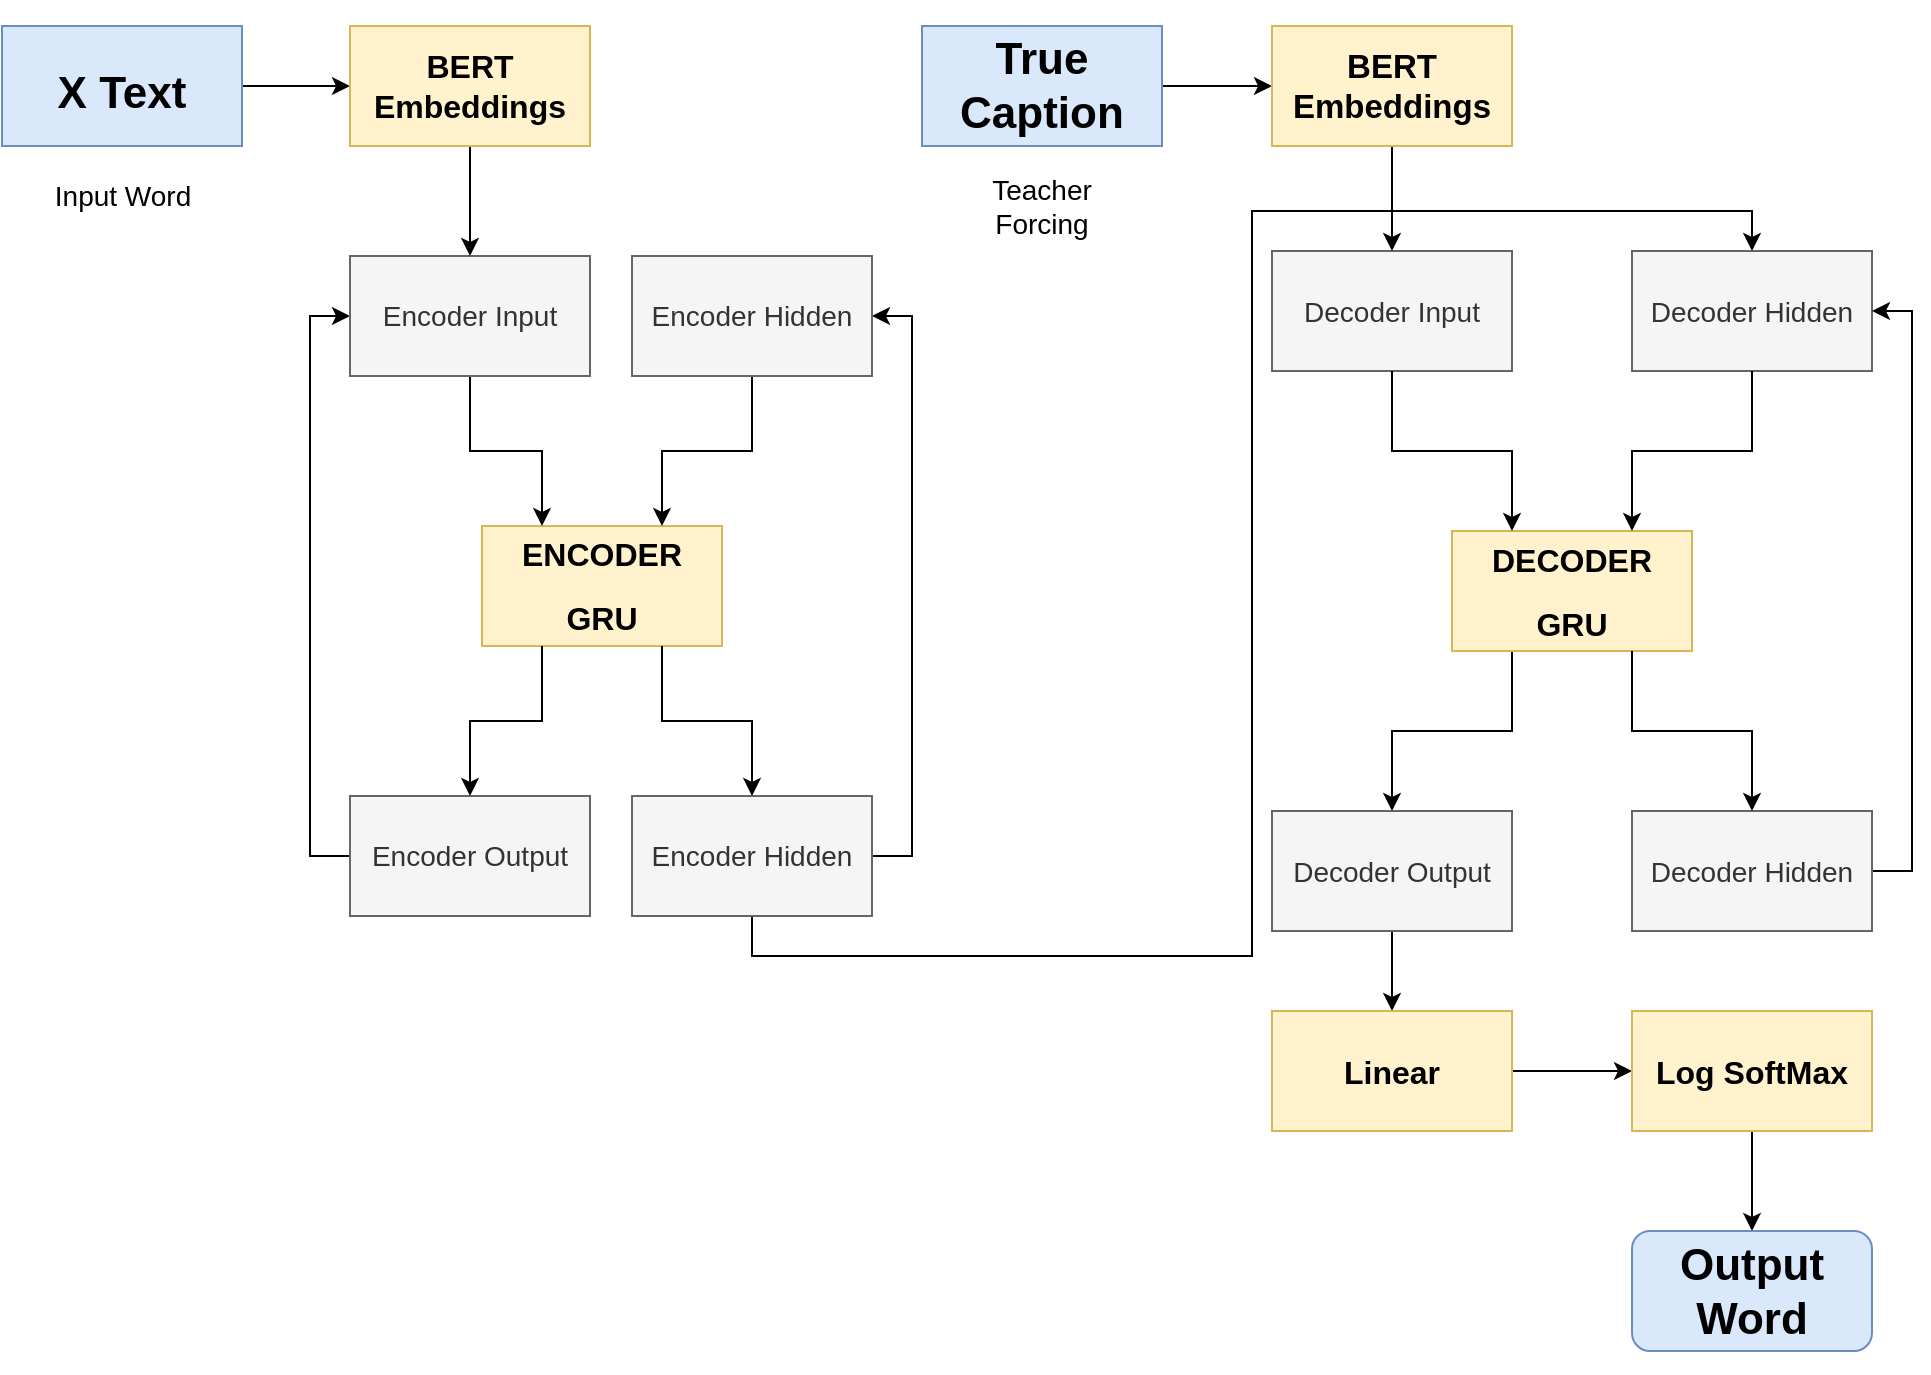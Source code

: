 <mxfile version="21.2.9" type="device">
  <diagram name="Page-1" id="TlMwnQjnRhhHXj-LDs2I">
    <mxGraphModel dx="1313" dy="316" grid="1" gridSize="10" guides="1" tooltips="1" connect="1" arrows="1" fold="1" page="0" pageScale="1" pageWidth="827" pageHeight="1169" math="0" shadow="0">
      <root>
        <mxCell id="0" />
        <mxCell id="1" parent="0" />
        <mxCell id="wTj-LmQybkQj6b1fmFyi-79" value="" style="edgeStyle=orthogonalEdgeStyle;rounded=0;orthogonalLoop=1;jettySize=auto;html=1;" parent="1" source="wTj-LmQybkQj6b1fmFyi-2" target="wTj-LmQybkQj6b1fmFyi-66" edge="1">
          <mxGeometry relative="1" as="geometry" />
        </mxCell>
        <mxCell id="wTj-LmQybkQj6b1fmFyi-2" value="&lt;h2 style=&quot;&quot;&gt;&lt;font style=&quot;font-size: 22px;&quot;&gt;X Text&lt;/font&gt;&lt;/h2&gt;" style="rounded=0;whiteSpace=wrap;html=1;fillColor=#dae8fc;strokeColor=#6c8ebf;fontSize=20;" parent="1" vertex="1">
          <mxGeometry x="180" y="620" width="120" height="60" as="geometry" />
        </mxCell>
        <mxCell id="wTj-LmQybkQj6b1fmFyi-3" value="Input Word" style="text;html=1;align=center;verticalAlign=middle;resizable=0;points=[];autosize=1;strokeColor=none;fillColor=none;fontSize=14;fontFamily=Helvetica;fontColor=default;rounded=0;glass=0;" parent="1" vertex="1">
          <mxGeometry x="195" y="690" width="90" height="30" as="geometry" />
        </mxCell>
        <mxCell id="wTj-LmQybkQj6b1fmFyi-11" value="Encoder Input" style="rounded=0;whiteSpace=wrap;html=1;fontFamily=Helvetica;fontSize=11;fontColor=default;" parent="1" vertex="1">
          <mxGeometry x="354" y="735" width="120" height="60" as="geometry" />
        </mxCell>
        <mxCell id="wTj-LmQybkQj6b1fmFyi-12" value="&lt;h2 style=&quot;font-size: 16px;&quot;&gt;ENCODER&lt;/h2&gt;&lt;h2 style=&quot;font-size: 16px;&quot;&gt;GRU&lt;/h2&gt;" style="rounded=0;whiteSpace=wrap;html=1;fontFamily=Helvetica;fontSize=16;fillColor=#fff2cc;strokeColor=#d6b656;" parent="1" vertex="1">
          <mxGeometry x="420" y="870" width="120" height="60" as="geometry" />
        </mxCell>
        <mxCell id="wTj-LmQybkQj6b1fmFyi-13" style="edgeStyle=orthogonalEdgeStyle;shape=connector;rounded=0;orthogonalLoop=1;jettySize=auto;html=1;exitX=0.5;exitY=1;exitDx=0;exitDy=0;labelBackgroundColor=default;strokeColor=default;fontFamily=Helvetica;fontSize=11;fontColor=default;endArrow=classic;entryX=0.25;entryY=0;entryDx=0;entryDy=0;" parent="1" source="wTj-LmQybkQj6b1fmFyi-11" target="wTj-LmQybkQj6b1fmFyi-12" edge="1">
          <mxGeometry relative="1" as="geometry">
            <mxPoint x="414" y="870" as="targetPoint" />
          </mxGeometry>
        </mxCell>
        <mxCell id="wTj-LmQybkQj6b1fmFyi-14" style="shape=connector;rounded=0;orthogonalLoop=1;jettySize=auto;html=1;exitX=0.5;exitY=1;exitDx=0;exitDy=0;entryX=0.75;entryY=0;entryDx=0;entryDy=0;labelBackgroundColor=default;strokeColor=default;fontFamily=Helvetica;fontSize=11;fontColor=default;endArrow=classic;edgeStyle=orthogonalEdgeStyle;" parent="1" source="wTj-LmQybkQj6b1fmFyi-15" target="wTj-LmQybkQj6b1fmFyi-12" edge="1">
          <mxGeometry relative="1" as="geometry" />
        </mxCell>
        <mxCell id="wTj-LmQybkQj6b1fmFyi-15" value="Encoder Hidden" style="rounded=0;whiteSpace=wrap;html=1;fontFamily=Helvetica;fontSize=11;fontColor=default;" parent="1" vertex="1">
          <mxGeometry x="495" y="735" width="120" height="60" as="geometry" />
        </mxCell>
        <mxCell id="wTj-LmQybkQj6b1fmFyi-16" style="edgeStyle=orthogonalEdgeStyle;shape=connector;rounded=0;orthogonalLoop=1;jettySize=auto;html=1;labelBackgroundColor=default;strokeColor=default;fontFamily=Helvetica;fontSize=11;fontColor=default;endArrow=classic;entryX=0;entryY=0.5;entryDx=0;entryDy=0;exitX=0;exitY=0.5;exitDx=0;exitDy=0;" parent="1" source="wTj-LmQybkQj6b1fmFyi-17" target="wTj-LmQybkQj6b1fmFyi-11" edge="1">
          <mxGeometry relative="1" as="geometry">
            <mxPoint x="294" y="780" as="targetPoint" />
            <mxPoint x="414" y="1005" as="sourcePoint" />
          </mxGeometry>
        </mxCell>
        <mxCell id="wTj-LmQybkQj6b1fmFyi-17" value="Encoder Output" style="rounded=0;whiteSpace=wrap;html=1;fontFamily=Helvetica;fontSize=14;fillColor=#f5f5f5;strokeColor=#666666;fontColor=#333333;" parent="1" vertex="1">
          <mxGeometry x="354" y="1005" width="120" height="60" as="geometry" />
        </mxCell>
        <mxCell id="wTj-LmQybkQj6b1fmFyi-18" style="shape=connector;rounded=0;orthogonalLoop=1;jettySize=auto;html=1;exitX=0.25;exitY=1;exitDx=0;exitDy=0;entryX=0.5;entryY=0;entryDx=0;entryDy=0;labelBackgroundColor=default;strokeColor=default;fontFamily=Helvetica;fontSize=11;fontColor=default;endArrow=classic;edgeStyle=orthogonalEdgeStyle;" parent="1" source="wTj-LmQybkQj6b1fmFyi-12" target="wTj-LmQybkQj6b1fmFyi-17" edge="1">
          <mxGeometry relative="1" as="geometry" />
        </mxCell>
        <mxCell id="wTj-LmQybkQj6b1fmFyi-19" style="edgeStyle=orthogonalEdgeStyle;shape=connector;rounded=0;orthogonalLoop=1;jettySize=auto;html=1;exitX=1;exitY=0.5;exitDx=0;exitDy=0;entryX=1;entryY=0.5;entryDx=0;entryDy=0;labelBackgroundColor=default;strokeColor=default;fontFamily=Helvetica;fontSize=11;fontColor=default;endArrow=classic;" parent="1" source="wTj-LmQybkQj6b1fmFyi-20" target="wTj-LmQybkQj6b1fmFyi-15" edge="1">
          <mxGeometry relative="1" as="geometry" />
        </mxCell>
        <mxCell id="wzCKrsVhundcCCJEaPjD-25" style="edgeStyle=orthogonalEdgeStyle;rounded=0;orthogonalLoop=1;jettySize=auto;html=1;exitX=0.5;exitY=1;exitDx=0;exitDy=0;entryX=0.5;entryY=0;entryDx=0;entryDy=0;" edge="1" parent="1" source="wTj-LmQybkQj6b1fmFyi-20" target="wzCKrsVhundcCCJEaPjD-7">
          <mxGeometry relative="1" as="geometry" />
        </mxCell>
        <mxCell id="wTj-LmQybkQj6b1fmFyi-20" value="Encoder Hidden" style="rounded=0;whiteSpace=wrap;html=1;fontFamily=Helvetica;fontSize=14;fillColor=#f5f5f5;strokeColor=#666666;fontColor=#333333;" parent="1" vertex="1">
          <mxGeometry x="495" y="1005" width="120" height="60" as="geometry" />
        </mxCell>
        <mxCell id="wTj-LmQybkQj6b1fmFyi-21" style="shape=connector;rounded=0;orthogonalLoop=1;jettySize=auto;html=1;entryX=0.5;entryY=0;entryDx=0;entryDy=0;labelBackgroundColor=default;strokeColor=default;fontFamily=Helvetica;fontSize=11;fontColor=default;endArrow=classic;exitX=0.75;exitY=1;exitDx=0;exitDy=0;edgeStyle=orthogonalEdgeStyle;" parent="1" source="wTj-LmQybkQj6b1fmFyi-12" target="wTj-LmQybkQj6b1fmFyi-20" edge="1">
          <mxGeometry relative="1" as="geometry">
            <mxPoint x="510" y="930" as="sourcePoint" />
          </mxGeometry>
        </mxCell>
        <mxCell id="wTj-LmQybkQj6b1fmFyi-33" value="Encoder Input" style="rounded=0;whiteSpace=wrap;html=1;fontFamily=Helvetica;fontSize=14;fillColor=#f5f5f5;strokeColor=#666666;fontColor=#333333;" parent="1" vertex="1">
          <mxGeometry x="354" y="735" width="120" height="60" as="geometry" />
        </mxCell>
        <mxCell id="wTj-LmQybkQj6b1fmFyi-34" value="Encoder Hidden" style="rounded=0;whiteSpace=wrap;html=1;fontFamily=Helvetica;fontSize=14;fillColor=#f5f5f5;strokeColor=#666666;fontColor=#333333;" parent="1" vertex="1">
          <mxGeometry x="495" y="735" width="120" height="60" as="geometry" />
        </mxCell>
        <mxCell id="wTj-LmQybkQj6b1fmFyi-74" value="" style="edgeStyle=orthogonalEdgeStyle;rounded=0;orthogonalLoop=1;jettySize=auto;html=1;" parent="1" target="wTj-LmQybkQj6b1fmFyi-73" edge="1">
          <mxGeometry relative="1" as="geometry">
            <mxPoint x="240" y="1065" as="sourcePoint" />
          </mxGeometry>
        </mxCell>
        <mxCell id="wTj-LmQybkQj6b1fmFyi-37" value="&lt;font style=&quot;font-size: 14px;&quot;&gt;Teacher&lt;br style=&quot;font-size: 14px;&quot;&gt;Forcing&lt;/font&gt;" style="text;html=1;strokeColor=none;fillColor=none;align=center;verticalAlign=middle;whiteSpace=wrap;rounded=0;fontSize=14;fontFamily=Helvetica;fontColor=default;" parent="1" vertex="1">
          <mxGeometry x="655" y="680" width="90" height="60" as="geometry" />
        </mxCell>
        <mxCell id="wTj-LmQybkQj6b1fmFyi-68" style="edgeStyle=orthogonalEdgeStyle;rounded=0;orthogonalLoop=1;jettySize=auto;html=1;exitX=0.5;exitY=1;exitDx=0;exitDy=0;entryX=0.5;entryY=0;entryDx=0;entryDy=0;" parent="1" source="wTj-LmQybkQj6b1fmFyi-66" target="wTj-LmQybkQj6b1fmFyi-33" edge="1">
          <mxGeometry relative="1" as="geometry" />
        </mxCell>
        <mxCell id="wTj-LmQybkQj6b1fmFyi-66" value="&lt;h2&gt;&lt;font style=&quot;font-size: 16px;&quot;&gt;BERT Embeddings&lt;/font&gt;&lt;/h2&gt;" style="rounded=0;whiteSpace=wrap;html=1;fontFamily=Helvetica;fontSize=11;fillColor=#fff2cc;strokeColor=#d6b656;" parent="1" vertex="1">
          <mxGeometry x="354" y="620" width="120" height="60" as="geometry" />
        </mxCell>
        <mxCell id="wzCKrsVhundcCCJEaPjD-1" style="edgeStyle=none;shape=connector;rounded=0;orthogonalLoop=1;jettySize=auto;html=1;exitX=0.5;exitY=1;exitDx=0;exitDy=0;entryX=0.5;entryY=0;entryDx=0;entryDy=0;labelBackgroundColor=default;strokeColor=default;fontFamily=Helvetica;fontSize=11;fontColor=default;endArrow=classic;" edge="1" parent="1" source="wzCKrsVhundcCCJEaPjD-15" target="wzCKrsVhundcCCJEaPjD-3">
          <mxGeometry relative="1" as="geometry" />
        </mxCell>
        <mxCell id="wzCKrsVhundcCCJEaPjD-2" value="" style="edgeStyle=orthogonalEdgeStyle;rounded=0;orthogonalLoop=1;jettySize=auto;html=1;" edge="1" parent="1" source="wzCKrsVhundcCCJEaPjD-3" target="wzCKrsVhundcCCJEaPjD-5">
          <mxGeometry relative="1" as="geometry" />
        </mxCell>
        <mxCell id="wzCKrsVhundcCCJEaPjD-3" value="&lt;h2&gt;&lt;font style=&quot;font-size: 16px;&quot;&gt;Linear&lt;/font&gt;&lt;/h2&gt;" style="rounded=0;whiteSpace=wrap;html=1;fontFamily=Helvetica;fontSize=11;fillColor=#fff2cc;strokeColor=#d6b656;" vertex="1" parent="1">
          <mxGeometry x="815" y="1112.5" width="120" height="60" as="geometry" />
        </mxCell>
        <mxCell id="wzCKrsVhundcCCJEaPjD-4" style="edgeStyle=orthogonalEdgeStyle;shape=connector;rounded=0;orthogonalLoop=1;jettySize=auto;html=1;exitX=0.5;exitY=1;exitDx=0;exitDy=0;entryX=0.5;entryY=0;entryDx=0;entryDy=0;labelBackgroundColor=default;strokeColor=default;fontFamily=Helvetica;fontSize=11;fontColor=default;endArrow=classic;" edge="1" parent="1" source="wzCKrsVhundcCCJEaPjD-5" target="wzCKrsVhundcCCJEaPjD-6">
          <mxGeometry relative="1" as="geometry" />
        </mxCell>
        <mxCell id="wzCKrsVhundcCCJEaPjD-5" value="&lt;h2&gt;&lt;font style=&quot;font-size: 16px;&quot;&gt;Log SoftMax&lt;/font&gt;&lt;/h2&gt;" style="rounded=0;whiteSpace=wrap;html=1;fontFamily=Helvetica;fontSize=11;fillColor=#fff2cc;strokeColor=#d6b656;" vertex="1" parent="1">
          <mxGeometry x="995" y="1112.5" width="120" height="60" as="geometry" />
        </mxCell>
        <mxCell id="wzCKrsVhundcCCJEaPjD-6" value="&lt;h1 style=&quot;border-color: var(--border-color);&quot;&gt;Output Word&lt;/h1&gt;" style="rounded=1;whiteSpace=wrap;html=1;fontFamily=Helvetica;fontSize=11;fillColor=#dae8fc;strokeColor=#6c8ebf;" vertex="1" parent="1">
          <mxGeometry x="995" y="1222.5" width="120" height="60" as="geometry" />
        </mxCell>
        <mxCell id="wzCKrsVhundcCCJEaPjD-7" value="Decoder Hidden" style="rounded=0;whiteSpace=wrap;html=1;fontFamily=Helvetica;fontSize=14;fontColor=#333333;fillColor=#f5f5f5;strokeColor=#666666;" vertex="1" parent="1">
          <mxGeometry x="995" y="732.5" width="120" height="60" as="geometry" />
        </mxCell>
        <mxCell id="wzCKrsVhundcCCJEaPjD-8" value="Decoder Input" style="rounded=0;whiteSpace=wrap;html=1;fontFamily=Helvetica;fontSize=14;fontColor=#333333;fillColor=#f5f5f5;strokeColor=#666666;" vertex="1" parent="1">
          <mxGeometry x="815" y="732.5" width="120" height="60" as="geometry" />
        </mxCell>
        <mxCell id="wzCKrsVhundcCCJEaPjD-22" style="edgeStyle=orthogonalEdgeStyle;rounded=0;orthogonalLoop=1;jettySize=auto;html=1;exitX=0.25;exitY=1;exitDx=0;exitDy=0;entryX=0.5;entryY=0;entryDx=0;entryDy=0;" edge="1" parent="1" source="wzCKrsVhundcCCJEaPjD-9" target="wzCKrsVhundcCCJEaPjD-15">
          <mxGeometry relative="1" as="geometry" />
        </mxCell>
        <mxCell id="wzCKrsVhundcCCJEaPjD-9" value="&lt;h2 style=&quot;font-size: 16px;&quot;&gt;&lt;font style=&quot;font-size: 16px;&quot;&gt;DECODER&lt;/font&gt;&lt;/h2&gt;&lt;h2 style=&quot;font-size: 16px;&quot;&gt;&lt;font style=&quot;font-size: 16px;&quot;&gt;GRU&lt;/font&gt;&lt;/h2&gt;" style="rounded=0;whiteSpace=wrap;html=1;fontFamily=Helvetica;fontSize=11;fillColor=#fff2cc;strokeColor=#d6b656;" vertex="1" parent="1">
          <mxGeometry x="905" y="872.5" width="120" height="60" as="geometry" />
        </mxCell>
        <mxCell id="wzCKrsVhundcCCJEaPjD-10" style="edgeStyle=orthogonalEdgeStyle;shape=connector;rounded=0;orthogonalLoop=1;jettySize=auto;html=1;exitX=0.5;exitY=1;exitDx=0;exitDy=0;entryX=0.75;entryY=0;entryDx=0;entryDy=0;labelBackgroundColor=default;strokeColor=default;fontFamily=Helvetica;fontSize=11;fontColor=default;endArrow=classic;" edge="1" parent="1" source="wzCKrsVhundcCCJEaPjD-7" target="wzCKrsVhundcCCJEaPjD-9">
          <mxGeometry relative="1" as="geometry" />
        </mxCell>
        <mxCell id="wzCKrsVhundcCCJEaPjD-11" style="edgeStyle=orthogonalEdgeStyle;shape=connector;rounded=0;orthogonalLoop=1;jettySize=auto;html=1;exitX=0.5;exitY=1;exitDx=0;exitDy=0;entryX=0.25;entryY=0;entryDx=0;entryDy=0;labelBackgroundColor=default;strokeColor=default;fontFamily=Helvetica;fontSize=11;fontColor=default;endArrow=classic;" edge="1" parent="1" source="wzCKrsVhundcCCJEaPjD-8" target="wzCKrsVhundcCCJEaPjD-9">
          <mxGeometry relative="1" as="geometry" />
        </mxCell>
        <mxCell id="wzCKrsVhundcCCJEaPjD-12" style="edgeStyle=orthogonalEdgeStyle;shape=connector;rounded=0;orthogonalLoop=1;jettySize=auto;html=1;exitX=1;exitY=0.5;exitDx=0;exitDy=0;entryX=1;entryY=0.5;entryDx=0;entryDy=0;labelBackgroundColor=default;strokeColor=default;fontFamily=Helvetica;fontSize=11;fontColor=default;endArrow=classic;" edge="1" parent="1" source="wzCKrsVhundcCCJEaPjD-13" target="wzCKrsVhundcCCJEaPjD-7">
          <mxGeometry relative="1" as="geometry" />
        </mxCell>
        <mxCell id="wzCKrsVhundcCCJEaPjD-13" value="Decoder Hidden" style="rounded=0;whiteSpace=wrap;html=1;fontFamily=Helvetica;fontSize=14;fontColor=#333333;fillColor=#f5f5f5;strokeColor=#666666;" vertex="1" parent="1">
          <mxGeometry x="995" y="1012.5" width="120" height="60" as="geometry" />
        </mxCell>
        <mxCell id="wzCKrsVhundcCCJEaPjD-14" style="edgeStyle=orthogonalEdgeStyle;shape=connector;rounded=0;orthogonalLoop=1;jettySize=auto;html=1;exitX=0.75;exitY=1;exitDx=0;exitDy=0;entryX=0.5;entryY=0;entryDx=0;entryDy=0;labelBackgroundColor=default;strokeColor=default;fontFamily=Helvetica;fontSize=11;fontColor=default;endArrow=classic;" edge="1" parent="1" source="wzCKrsVhundcCCJEaPjD-9" target="wzCKrsVhundcCCJEaPjD-13">
          <mxGeometry relative="1" as="geometry" />
        </mxCell>
        <mxCell id="wzCKrsVhundcCCJEaPjD-15" value="Decoder Output" style="rounded=0;whiteSpace=wrap;html=1;fontFamily=Helvetica;fontSize=14;fontColor=#333333;fillColor=#f5f5f5;strokeColor=#666666;" vertex="1" parent="1">
          <mxGeometry x="815" y="1012.5" width="120" height="60" as="geometry" />
        </mxCell>
        <mxCell id="wzCKrsVhundcCCJEaPjD-23" value="" style="edgeStyle=orthogonalEdgeStyle;rounded=0;orthogonalLoop=1;jettySize=auto;html=1;" edge="1" parent="1" source="wzCKrsVhundcCCJEaPjD-17" target="wzCKrsVhundcCCJEaPjD-19">
          <mxGeometry relative="1" as="geometry" />
        </mxCell>
        <mxCell id="wzCKrsVhundcCCJEaPjD-17" value="&lt;h1&gt;True Caption&lt;/h1&gt;" style="rounded=0;whiteSpace=wrap;html=1;fontFamily=Helvetica;fontSize=11;fontColor=default;fillColor=#dae8fc;strokeColor=#6c8ebf;" vertex="1" parent="1">
          <mxGeometry x="640" y="620" width="120" height="60" as="geometry" />
        </mxCell>
        <mxCell id="wzCKrsVhundcCCJEaPjD-24" value="" style="edgeStyle=orthogonalEdgeStyle;rounded=0;orthogonalLoop=1;jettySize=auto;html=1;" edge="1" parent="1" source="wzCKrsVhundcCCJEaPjD-19" target="wzCKrsVhundcCCJEaPjD-8">
          <mxGeometry relative="1" as="geometry" />
        </mxCell>
        <mxCell id="wzCKrsVhundcCCJEaPjD-19" value="&lt;h2&gt;BERT Embeddings&lt;/h2&gt;" style="rounded=0;whiteSpace=wrap;html=1;fontFamily=Helvetica;fontSize=11;fillColor=#fff2cc;strokeColor=#d6b656;" vertex="1" parent="1">
          <mxGeometry x="815" y="620" width="120" height="60" as="geometry" />
        </mxCell>
      </root>
    </mxGraphModel>
  </diagram>
</mxfile>
